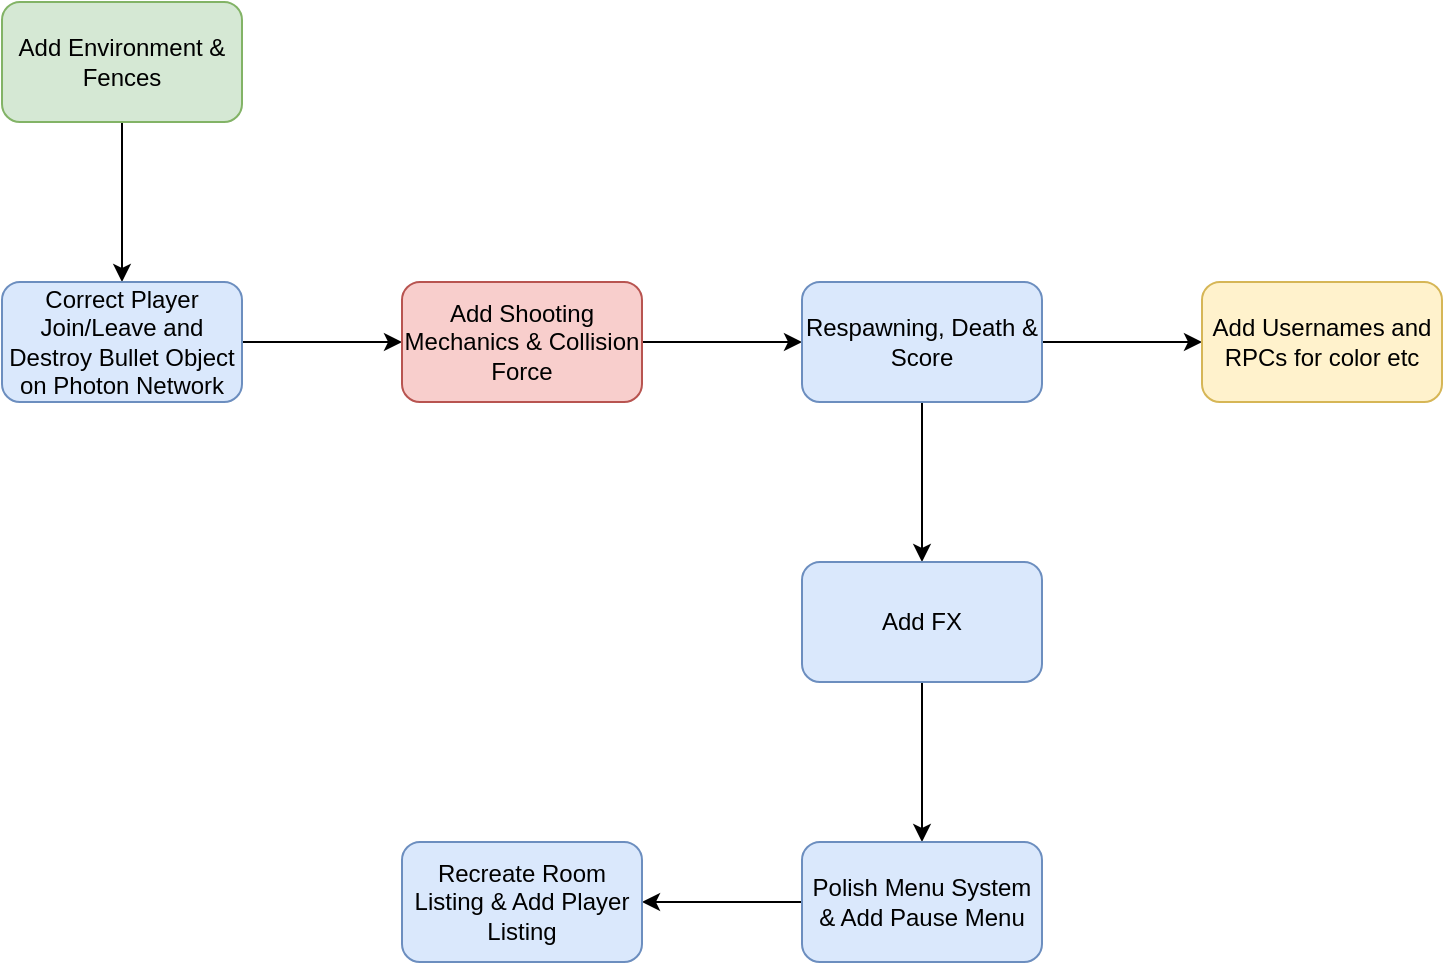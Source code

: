<mxfile version="14.9.6" type="github">
  <diagram id="bT78htS52IDLtBRhpGCw" name="Page-1">
    <mxGraphModel dx="1038" dy="585" grid="1" gridSize="10" guides="1" tooltips="1" connect="1" arrows="1" fold="1" page="1" pageScale="1" pageWidth="850" pageHeight="1100" math="0" shadow="0">
      <root>
        <mxCell id="0" />
        <mxCell id="1" parent="0" />
        <mxCell id="2NqPnYfA7niIIVwYe4EO-3" value="" style="edgeStyle=orthogonalEdgeStyle;rounded=0;orthogonalLoop=1;jettySize=auto;html=1;" edge="1" parent="1" source="2NqPnYfA7niIIVwYe4EO-1" target="2NqPnYfA7niIIVwYe4EO-2">
          <mxGeometry relative="1" as="geometry" />
        </mxCell>
        <mxCell id="2NqPnYfA7niIIVwYe4EO-1" value="Add Environment &amp;amp; Fences" style="rounded=1;whiteSpace=wrap;html=1;fillColor=#d5e8d4;strokeColor=#82b366;" vertex="1" parent="1">
          <mxGeometry x="360" y="270" width="120" height="60" as="geometry" />
        </mxCell>
        <mxCell id="2NqPnYfA7niIIVwYe4EO-5" value="" style="edgeStyle=orthogonalEdgeStyle;rounded=0;orthogonalLoop=1;jettySize=auto;html=1;" edge="1" parent="1" source="2NqPnYfA7niIIVwYe4EO-2" target="2NqPnYfA7niIIVwYe4EO-4">
          <mxGeometry relative="1" as="geometry" />
        </mxCell>
        <mxCell id="2NqPnYfA7niIIVwYe4EO-2" value="Correct Player Join/Leave and Destroy Bullet Object on Photon Network" style="whiteSpace=wrap;html=1;rounded=1;fillColor=#dae8fc;strokeColor=#6c8ebf;" vertex="1" parent="1">
          <mxGeometry x="360" y="410" width="120" height="60" as="geometry" />
        </mxCell>
        <mxCell id="2NqPnYfA7niIIVwYe4EO-7" value="" style="edgeStyle=orthogonalEdgeStyle;rounded=0;orthogonalLoop=1;jettySize=auto;html=1;" edge="1" parent="1" source="2NqPnYfA7niIIVwYe4EO-4" target="2NqPnYfA7niIIVwYe4EO-6">
          <mxGeometry relative="1" as="geometry" />
        </mxCell>
        <mxCell id="2NqPnYfA7niIIVwYe4EO-4" value="Add Shooting Mechanics &amp;amp; Collision Force" style="whiteSpace=wrap;html=1;rounded=1;fillColor=#f8cecc;strokeColor=#b85450;" vertex="1" parent="1">
          <mxGeometry x="560" y="410" width="120" height="60" as="geometry" />
        </mxCell>
        <mxCell id="2NqPnYfA7niIIVwYe4EO-9" value="" style="edgeStyle=orthogonalEdgeStyle;rounded=0;orthogonalLoop=1;jettySize=auto;html=1;" edge="1" parent="1" source="2NqPnYfA7niIIVwYe4EO-6" target="2NqPnYfA7niIIVwYe4EO-8">
          <mxGeometry relative="1" as="geometry" />
        </mxCell>
        <mxCell id="2NqPnYfA7niIIVwYe4EO-15" value="" style="edgeStyle=orthogonalEdgeStyle;rounded=0;orthogonalLoop=1;jettySize=auto;html=1;" edge="1" parent="1" source="2NqPnYfA7niIIVwYe4EO-6" target="2NqPnYfA7niIIVwYe4EO-14">
          <mxGeometry relative="1" as="geometry" />
        </mxCell>
        <mxCell id="2NqPnYfA7niIIVwYe4EO-6" value="Respawning, Death &amp;amp; Score" style="whiteSpace=wrap;html=1;rounded=1;fillColor=#dae8fc;strokeColor=#6c8ebf;" vertex="1" parent="1">
          <mxGeometry x="760" y="410" width="120" height="60" as="geometry" />
        </mxCell>
        <mxCell id="2NqPnYfA7niIIVwYe4EO-11" value="" style="edgeStyle=orthogonalEdgeStyle;rounded=0;orthogonalLoop=1;jettySize=auto;html=1;" edge="1" parent="1" source="2NqPnYfA7niIIVwYe4EO-8" target="2NqPnYfA7niIIVwYe4EO-10">
          <mxGeometry relative="1" as="geometry" />
        </mxCell>
        <mxCell id="2NqPnYfA7niIIVwYe4EO-8" value="Add FX" style="whiteSpace=wrap;html=1;rounded=1;fillColor=#dae8fc;strokeColor=#6c8ebf;" vertex="1" parent="1">
          <mxGeometry x="760" y="550" width="120" height="60" as="geometry" />
        </mxCell>
        <mxCell id="2NqPnYfA7niIIVwYe4EO-13" value="" style="edgeStyle=orthogonalEdgeStyle;rounded=0;orthogonalLoop=1;jettySize=auto;html=1;" edge="1" parent="1" source="2NqPnYfA7niIIVwYe4EO-10" target="2NqPnYfA7niIIVwYe4EO-12">
          <mxGeometry relative="1" as="geometry" />
        </mxCell>
        <mxCell id="2NqPnYfA7niIIVwYe4EO-10" value="Polish Menu System &amp;amp; Add Pause Menu" style="whiteSpace=wrap;html=1;rounded=1;fillColor=#dae8fc;strokeColor=#6c8ebf;" vertex="1" parent="1">
          <mxGeometry x="760" y="690" width="120" height="60" as="geometry" />
        </mxCell>
        <mxCell id="2NqPnYfA7niIIVwYe4EO-12" value="Recreate Room Listing &amp;amp; Add Player Listing" style="whiteSpace=wrap;html=1;rounded=1;fillColor=#dae8fc;strokeColor=#6c8ebf;" vertex="1" parent="1">
          <mxGeometry x="560" y="690" width="120" height="60" as="geometry" />
        </mxCell>
        <mxCell id="2NqPnYfA7niIIVwYe4EO-14" value="Add Usernames and RPCs for color etc" style="whiteSpace=wrap;html=1;rounded=1;fillColor=#fff2cc;strokeColor=#d6b656;" vertex="1" parent="1">
          <mxGeometry x="960" y="410" width="120" height="60" as="geometry" />
        </mxCell>
      </root>
    </mxGraphModel>
  </diagram>
</mxfile>
